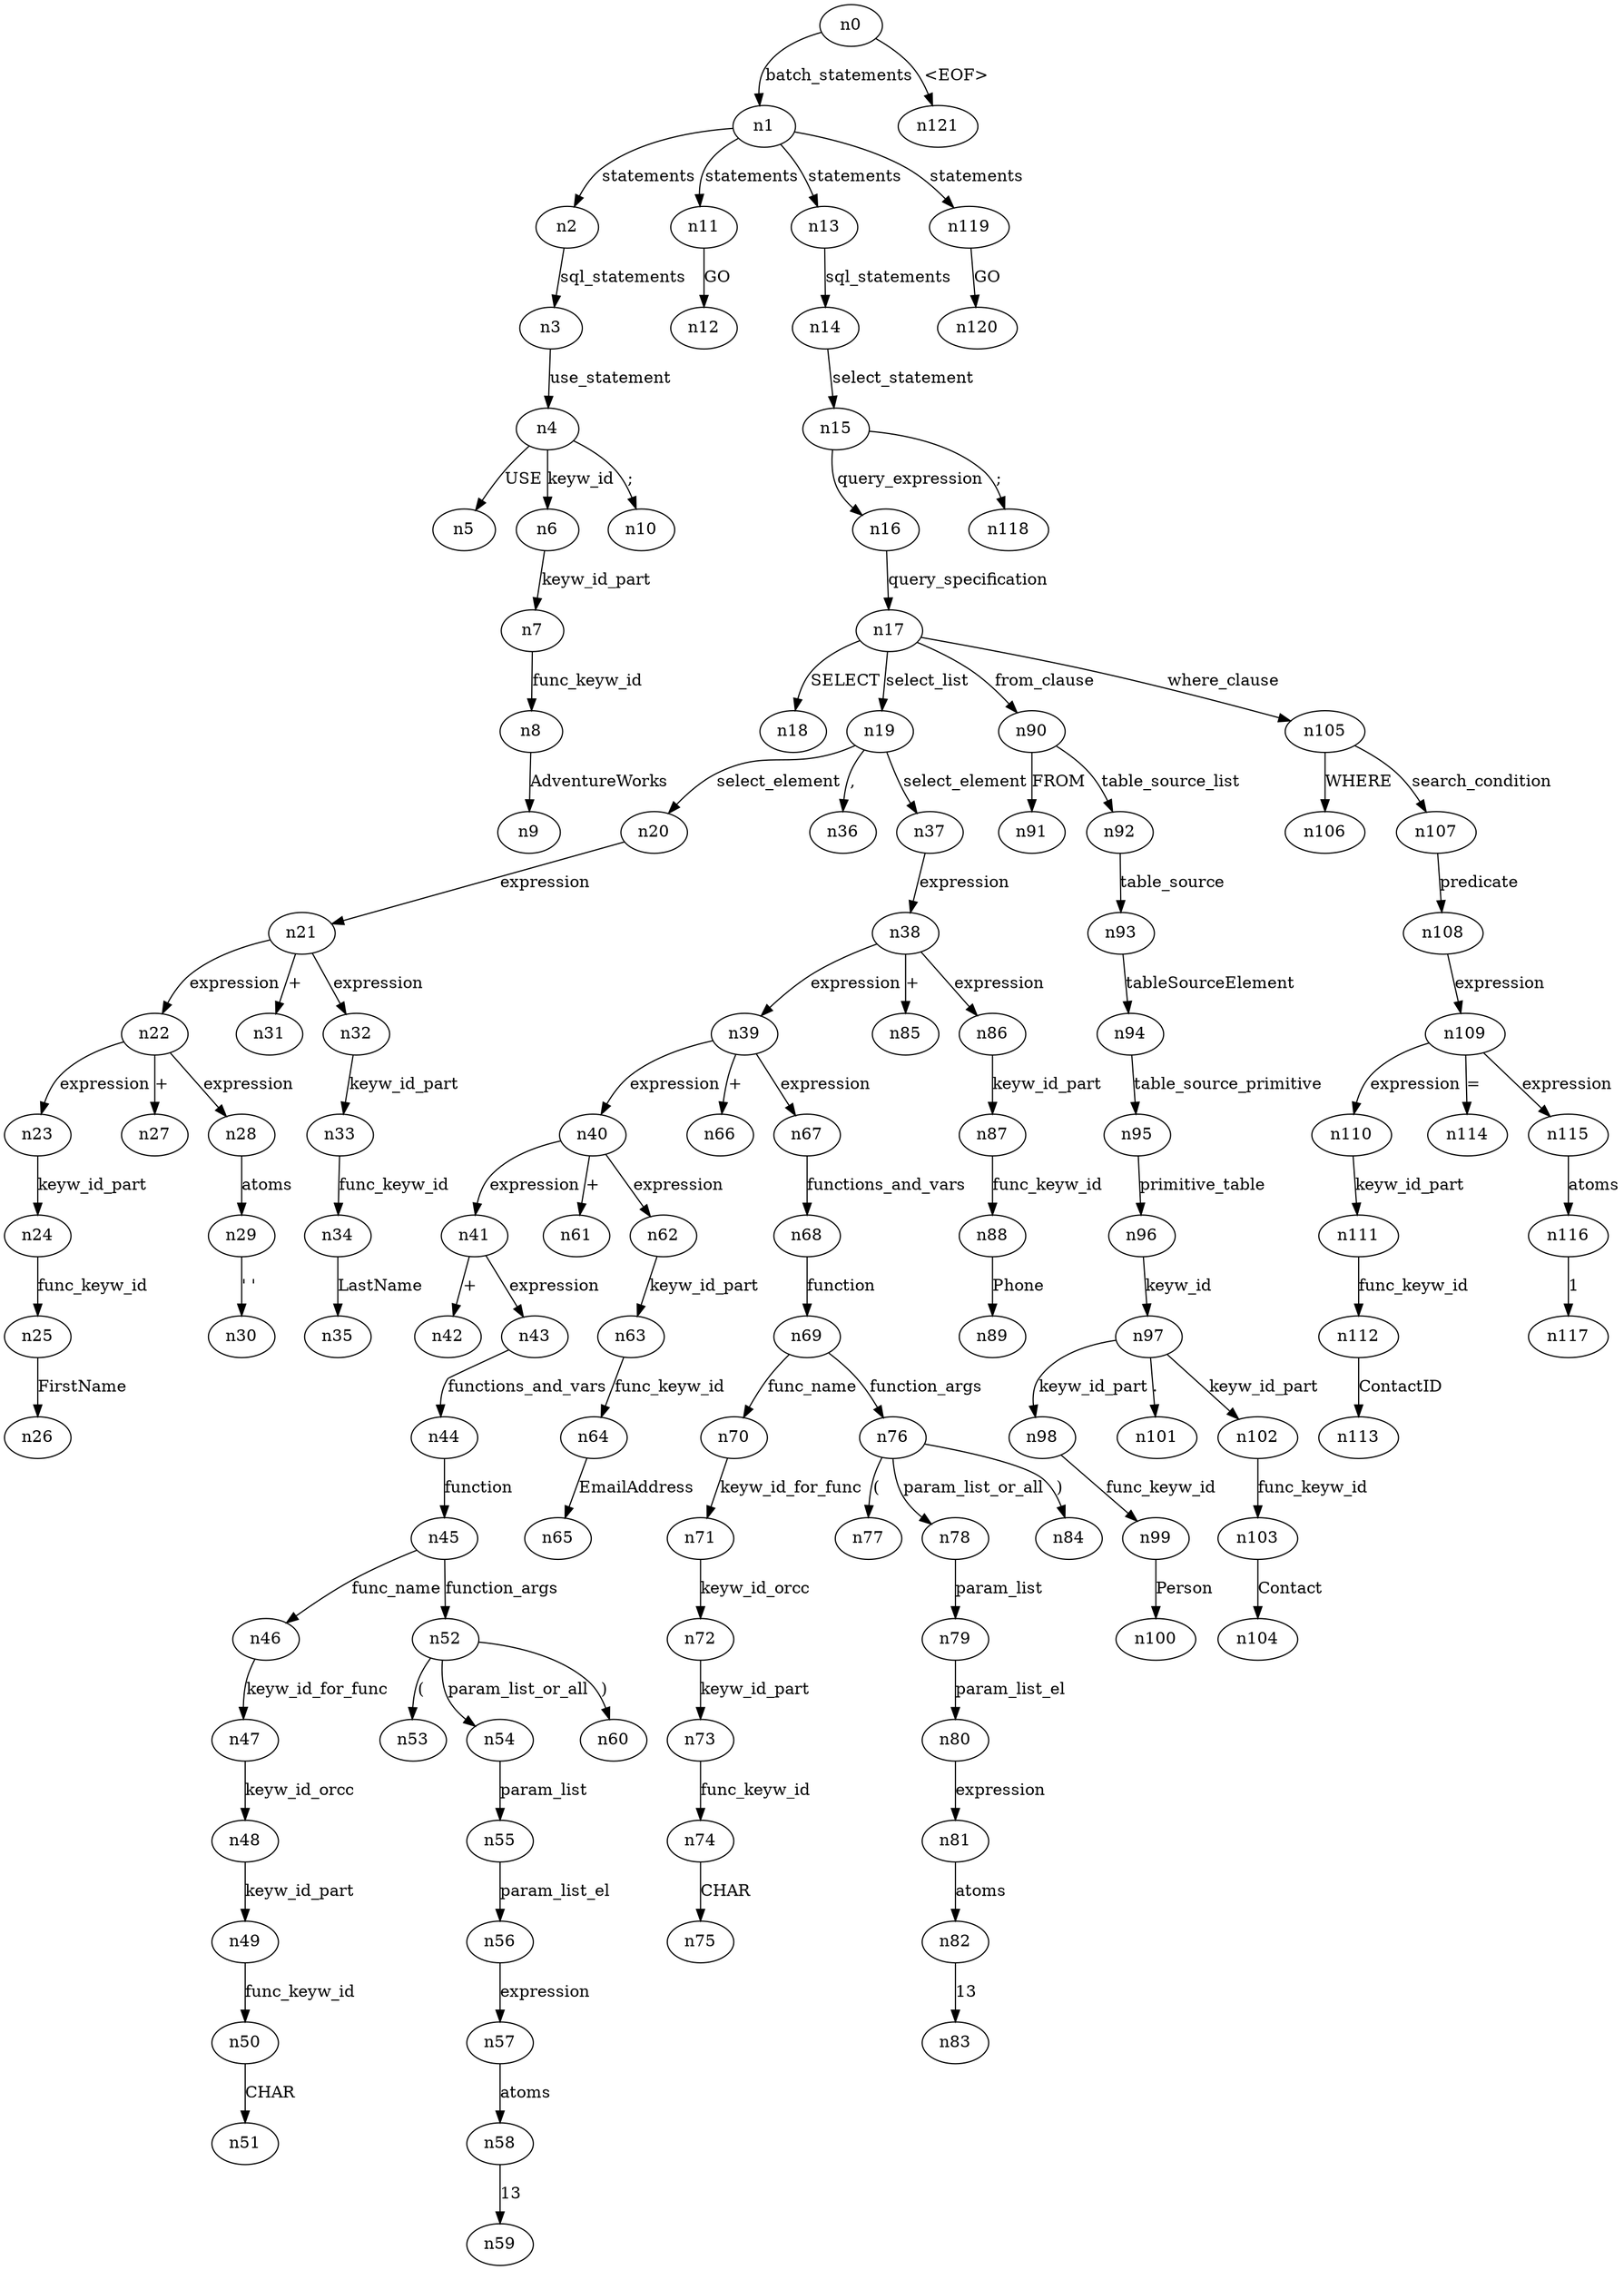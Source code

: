 digraph ParseTree {
  n0 -> n1 [label="batch_statements"];
  n1 -> n2 [label="statements"];
  n2 -> n3 [label="sql_statements"];
  n3 -> n4 [label="use_statement"];
  n4 -> n5 [label="USE"];
  n4 -> n6 [label="keyw_id"];
  n6 -> n7 [label="keyw_id_part"];
  n7 -> n8 [label="func_keyw_id"];
  n8 -> n9 [label="AdventureWorks"];
  n4 -> n10 [label=";"];
  n1 -> n11 [label="statements"];
  n11 -> n12 [label="GO"];
  n1 -> n13 [label="statements"];
  n13 -> n14 [label="sql_statements"];
  n14 -> n15 [label="select_statement"];
  n15 -> n16 [label="query_expression"];
  n16 -> n17 [label="query_specification"];
  n17 -> n18 [label="SELECT"];
  n17 -> n19 [label="select_list"];
  n19 -> n20 [label="select_element"];
  n20 -> n21 [label="expression"];
  n21 -> n22 [label="expression"];
  n22 -> n23 [label="expression"];
  n23 -> n24 [label="keyw_id_part"];
  n24 -> n25 [label="func_keyw_id"];
  n25 -> n26 [label="FirstName"];
  n22 -> n27 [label="+"];
  n22 -> n28 [label="expression"];
  n28 -> n29 [label="atoms"];
  n29 -> n30 [label="' '"];
  n21 -> n31 [label="+"];
  n21 -> n32 [label="expression"];
  n32 -> n33 [label="keyw_id_part"];
  n33 -> n34 [label="func_keyw_id"];
  n34 -> n35 [label="LastName"];
  n19 -> n36 [label=","];
  n19 -> n37 [label="select_element"];
  n37 -> n38 [label="expression"];
  n38 -> n39 [label="expression"];
  n39 -> n40 [label="expression"];
  n40 -> n41 [label="expression"];
  n41 -> n42 [label="+"];
  n41 -> n43 [label="expression"];
  n43 -> n44 [label="functions_and_vars"];
  n44 -> n45 [label="function"];
  n45 -> n46 [label="func_name"];
  n46 -> n47 [label="keyw_id_for_func"];
  n47 -> n48 [label="keyw_id_orcc"];
  n48 -> n49 [label="keyw_id_part"];
  n49 -> n50 [label="func_keyw_id"];
  n50 -> n51 [label="CHAR"];
  n45 -> n52 [label="function_args"];
  n52 -> n53 [label="("];
  n52 -> n54 [label="param_list_or_all"];
  n54 -> n55 [label="param_list"];
  n55 -> n56 [label="param_list_el"];
  n56 -> n57 [label="expression"];
  n57 -> n58 [label="atoms"];
  n58 -> n59 [label="13"];
  n52 -> n60 [label=")"];
  n40 -> n61 [label="+"];
  n40 -> n62 [label="expression"];
  n62 -> n63 [label="keyw_id_part"];
  n63 -> n64 [label="func_keyw_id"];
  n64 -> n65 [label="EmailAddress"];
  n39 -> n66 [label="+"];
  n39 -> n67 [label="expression"];
  n67 -> n68 [label="functions_and_vars"];
  n68 -> n69 [label="function"];
  n69 -> n70 [label="func_name"];
  n70 -> n71 [label="keyw_id_for_func"];
  n71 -> n72 [label="keyw_id_orcc"];
  n72 -> n73 [label="keyw_id_part"];
  n73 -> n74 [label="func_keyw_id"];
  n74 -> n75 [label="CHAR"];
  n69 -> n76 [label="function_args"];
  n76 -> n77 [label="("];
  n76 -> n78 [label="param_list_or_all"];
  n78 -> n79 [label="param_list"];
  n79 -> n80 [label="param_list_el"];
  n80 -> n81 [label="expression"];
  n81 -> n82 [label="atoms"];
  n82 -> n83 [label="13"];
  n76 -> n84 [label=")"];
  n38 -> n85 [label="+"];
  n38 -> n86 [label="expression"];
  n86 -> n87 [label="keyw_id_part"];
  n87 -> n88 [label="func_keyw_id"];
  n88 -> n89 [label="Phone"];
  n17 -> n90 [label="from_clause"];
  n90 -> n91 [label="FROM"];
  n90 -> n92 [label="table_source_list"];
  n92 -> n93 [label="table_source"];
  n93 -> n94 [label="tableSourceElement"];
  n94 -> n95 [label="table_source_primitive"];
  n95 -> n96 [label="primitive_table"];
  n96 -> n97 [label="keyw_id"];
  n97 -> n98 [label="keyw_id_part"];
  n98 -> n99 [label="func_keyw_id"];
  n99 -> n100 [label="Person"];
  n97 -> n101 [label="."];
  n97 -> n102 [label="keyw_id_part"];
  n102 -> n103 [label="func_keyw_id"];
  n103 -> n104 [label="Contact"];
  n17 -> n105 [label="where_clause"];
  n105 -> n106 [label="WHERE"];
  n105 -> n107 [label="search_condition"];
  n107 -> n108 [label="predicate"];
  n108 -> n109 [label="expression"];
  n109 -> n110 [label="expression"];
  n110 -> n111 [label="keyw_id_part"];
  n111 -> n112 [label="func_keyw_id"];
  n112 -> n113 [label="ContactID"];
  n109 -> n114 [label="="];
  n109 -> n115 [label="expression"];
  n115 -> n116 [label="atoms"];
  n116 -> n117 [label="1"];
  n15 -> n118 [label=";"];
  n1 -> n119 [label="statements"];
  n119 -> n120 [label="GO"];
  n0 -> n121 [label="<EOF>"];
}